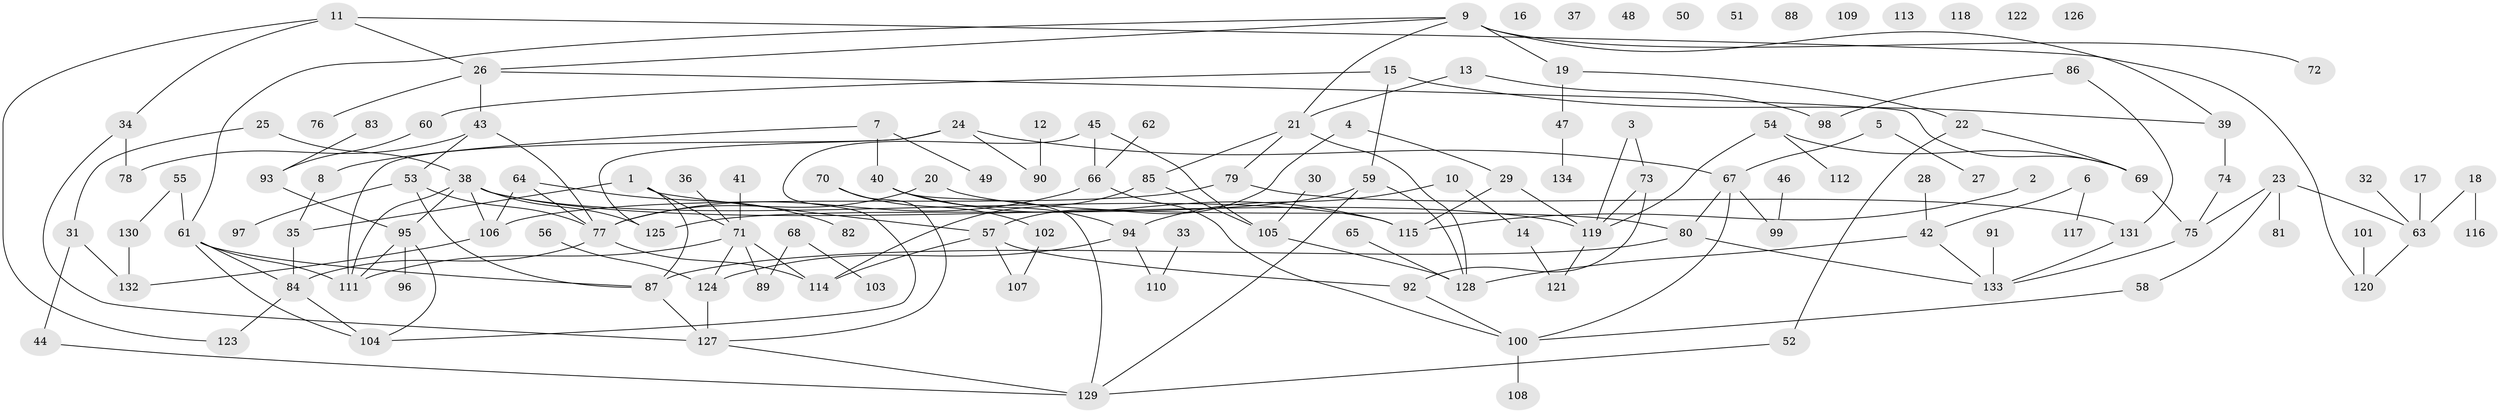 // Generated by graph-tools (version 1.1) at 2025/00/03/09/25 03:00:42]
// undirected, 134 vertices, 173 edges
graph export_dot {
graph [start="1"]
  node [color=gray90,style=filled];
  1;
  2;
  3;
  4;
  5;
  6;
  7;
  8;
  9;
  10;
  11;
  12;
  13;
  14;
  15;
  16;
  17;
  18;
  19;
  20;
  21;
  22;
  23;
  24;
  25;
  26;
  27;
  28;
  29;
  30;
  31;
  32;
  33;
  34;
  35;
  36;
  37;
  38;
  39;
  40;
  41;
  42;
  43;
  44;
  45;
  46;
  47;
  48;
  49;
  50;
  51;
  52;
  53;
  54;
  55;
  56;
  57;
  58;
  59;
  60;
  61;
  62;
  63;
  64;
  65;
  66;
  67;
  68;
  69;
  70;
  71;
  72;
  73;
  74;
  75;
  76;
  77;
  78;
  79;
  80;
  81;
  82;
  83;
  84;
  85;
  86;
  87;
  88;
  89;
  90;
  91;
  92;
  93;
  94;
  95;
  96;
  97;
  98;
  99;
  100;
  101;
  102;
  103;
  104;
  105;
  106;
  107;
  108;
  109;
  110;
  111;
  112;
  113;
  114;
  115;
  116;
  117;
  118;
  119;
  120;
  121;
  122;
  123;
  124;
  125;
  126;
  127;
  128;
  129;
  130;
  131;
  132;
  133;
  134;
  1 -- 35;
  1 -- 57;
  1 -- 71;
  1 -- 87;
  2 -- 115;
  3 -- 73;
  3 -- 119;
  4 -- 29;
  4 -- 57;
  5 -- 27;
  5 -- 67;
  6 -- 42;
  6 -- 117;
  7 -- 8;
  7 -- 40;
  7 -- 49;
  8 -- 35;
  9 -- 19;
  9 -- 21;
  9 -- 26;
  9 -- 39;
  9 -- 61;
  9 -- 72;
  10 -- 14;
  10 -- 94;
  11 -- 26;
  11 -- 34;
  11 -- 120;
  11 -- 123;
  12 -- 90;
  13 -- 21;
  13 -- 98;
  14 -- 121;
  15 -- 39;
  15 -- 59;
  15 -- 60;
  17 -- 63;
  18 -- 63;
  18 -- 116;
  19 -- 22;
  19 -- 47;
  20 -- 77;
  20 -- 80;
  21 -- 79;
  21 -- 85;
  21 -- 128;
  22 -- 52;
  22 -- 69;
  23 -- 58;
  23 -- 63;
  23 -- 75;
  23 -- 81;
  24 -- 67;
  24 -- 90;
  24 -- 111;
  24 -- 125;
  25 -- 31;
  25 -- 38;
  26 -- 43;
  26 -- 69;
  26 -- 76;
  28 -- 42;
  29 -- 115;
  29 -- 119;
  30 -- 105;
  31 -- 44;
  31 -- 132;
  32 -- 63;
  33 -- 110;
  34 -- 78;
  34 -- 127;
  35 -- 84;
  36 -- 71;
  38 -- 95;
  38 -- 106;
  38 -- 111;
  38 -- 115;
  38 -- 119;
  38 -- 125;
  39 -- 74;
  40 -- 94;
  40 -- 115;
  40 -- 129;
  41 -- 71;
  42 -- 128;
  42 -- 133;
  43 -- 53;
  43 -- 77;
  43 -- 78;
  44 -- 129;
  45 -- 66;
  45 -- 104;
  45 -- 105;
  46 -- 99;
  47 -- 134;
  52 -- 129;
  53 -- 77;
  53 -- 87;
  53 -- 97;
  54 -- 69;
  54 -- 112;
  54 -- 119;
  55 -- 61;
  55 -- 130;
  56 -- 124;
  57 -- 92;
  57 -- 107;
  57 -- 114;
  58 -- 100;
  59 -- 125;
  59 -- 128;
  59 -- 129;
  60 -- 93;
  61 -- 84;
  61 -- 87;
  61 -- 104;
  61 -- 111;
  62 -- 66;
  63 -- 120;
  64 -- 77;
  64 -- 82;
  64 -- 106;
  65 -- 128;
  66 -- 77;
  66 -- 100;
  67 -- 80;
  67 -- 99;
  67 -- 100;
  68 -- 89;
  68 -- 103;
  69 -- 75;
  70 -- 102;
  70 -- 127;
  71 -- 89;
  71 -- 111;
  71 -- 114;
  71 -- 124;
  73 -- 92;
  73 -- 119;
  74 -- 75;
  75 -- 133;
  77 -- 84;
  77 -- 114;
  79 -- 106;
  79 -- 131;
  80 -- 87;
  80 -- 133;
  83 -- 93;
  84 -- 104;
  84 -- 123;
  85 -- 105;
  85 -- 114;
  86 -- 98;
  86 -- 131;
  87 -- 127;
  91 -- 133;
  92 -- 100;
  93 -- 95;
  94 -- 110;
  94 -- 124;
  95 -- 96;
  95 -- 104;
  95 -- 111;
  100 -- 108;
  101 -- 120;
  102 -- 107;
  105 -- 128;
  106 -- 132;
  119 -- 121;
  124 -- 127;
  127 -- 129;
  130 -- 132;
  131 -- 133;
}
